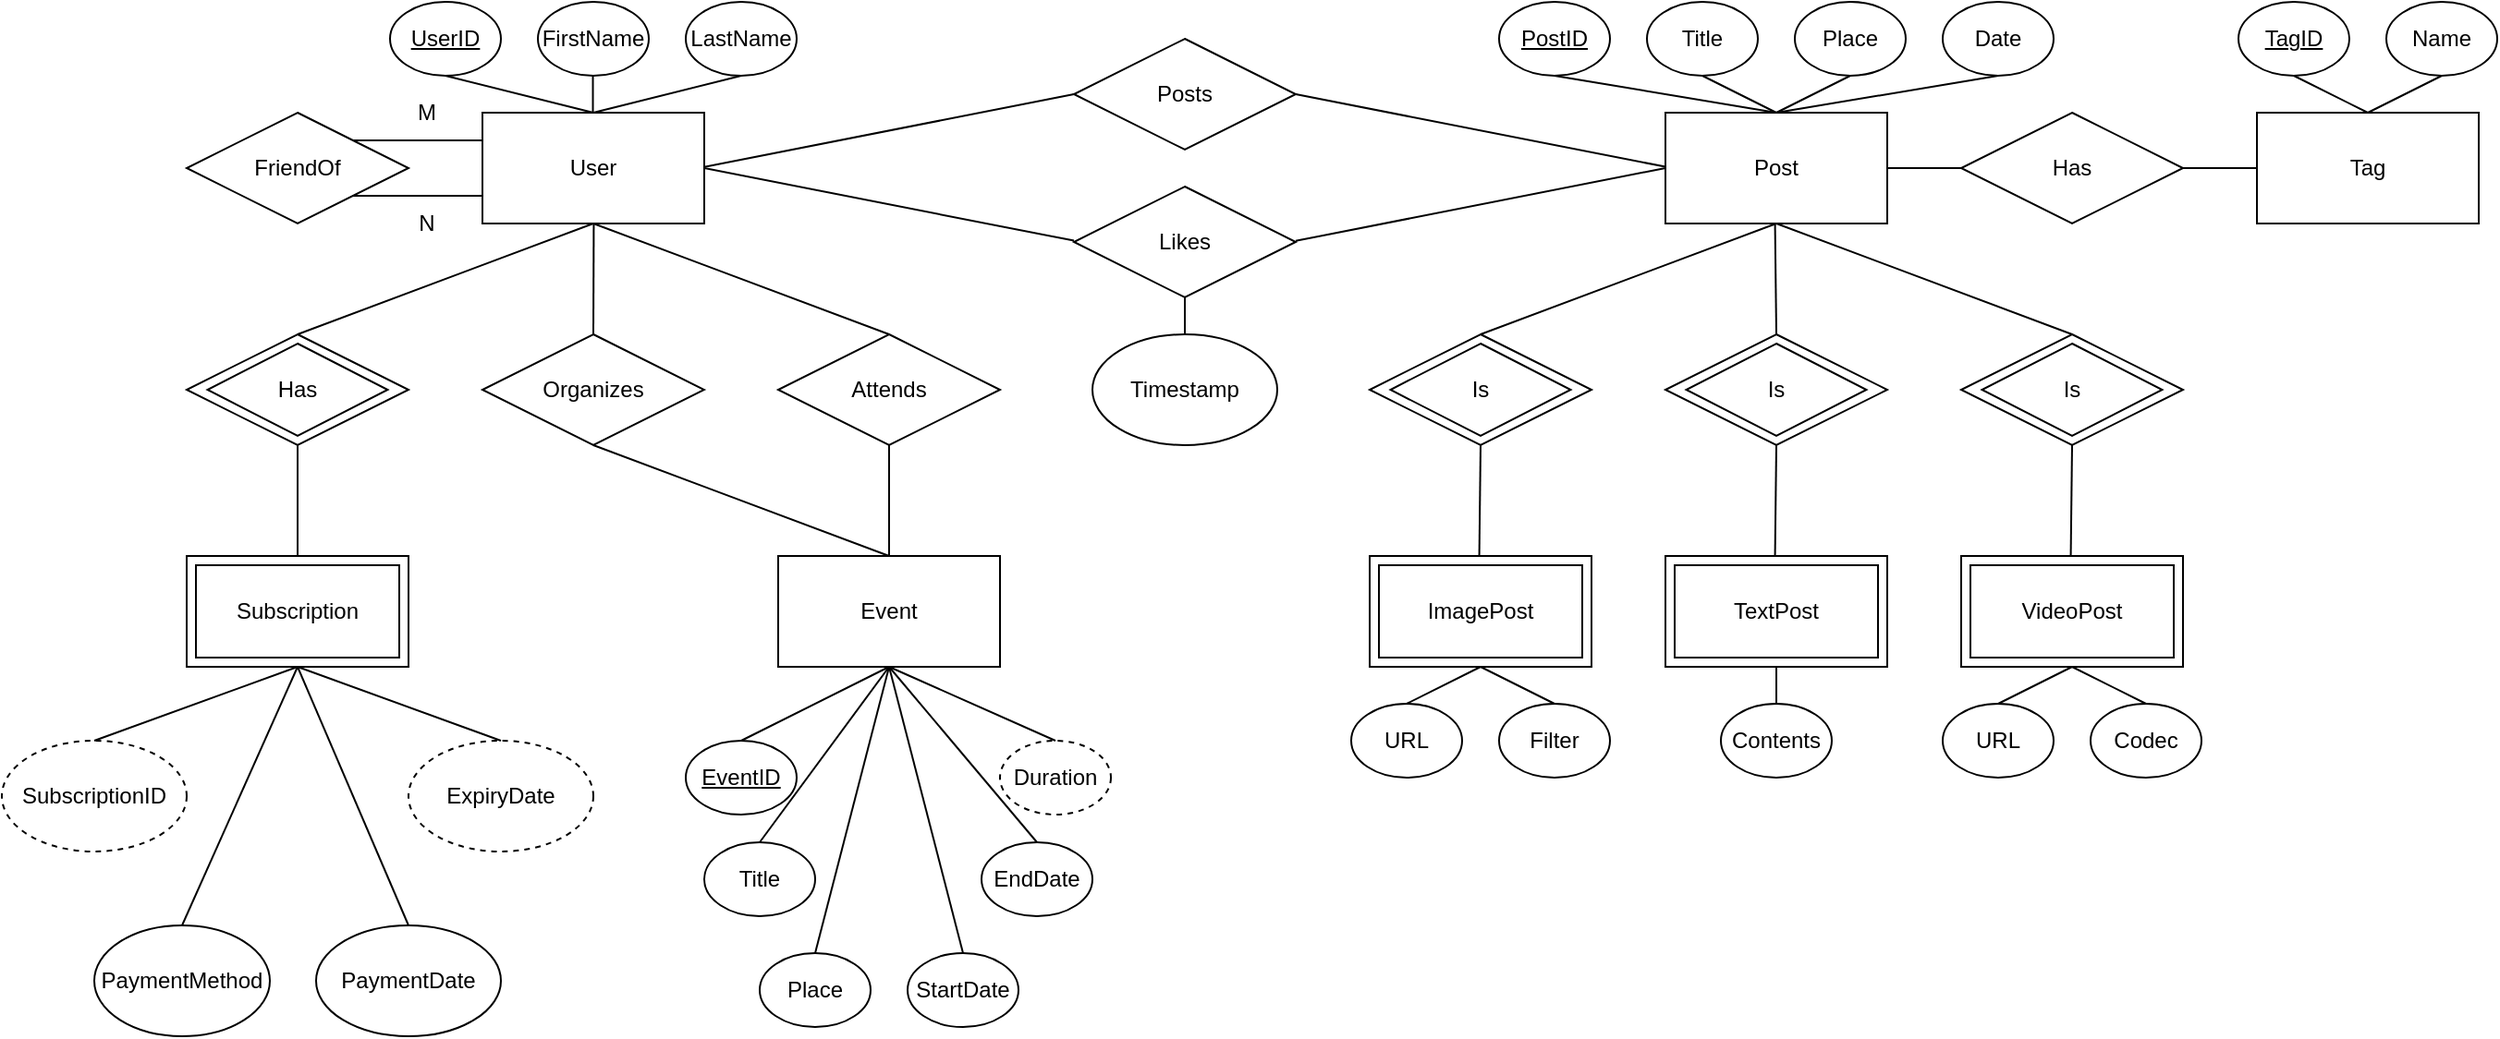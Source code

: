 <mxfile version="24.8.4">
  <diagram name="Page-1" id="uwgnwOzMXsqjj8kN0vaO">
    <mxGraphModel dx="1678" dy="454" grid="1" gridSize="10" guides="1" tooltips="1" connect="1" arrows="1" fold="1" page="1" pageScale="1" pageWidth="850" pageHeight="1100" math="0" shadow="0">
      <root>
        <mxCell id="0" />
        <mxCell id="1" parent="0" />
        <mxCell id="H0Nf2VBTTqdk4RKNYhD4-148" value="" style="rounded=0;whiteSpace=wrap;html=1;" parent="1" vertex="1">
          <mxGeometry x="-480" y="500" width="120" height="60" as="geometry" />
        </mxCell>
        <mxCell id="H0Nf2VBTTqdk4RKNYhD4-166" value="" style="rounded=0;whiteSpace=wrap;html=1;" parent="1" vertex="1">
          <mxGeometry x="480" y="500" width="120" height="60" as="geometry" />
        </mxCell>
        <mxCell id="H0Nf2VBTTqdk4RKNYhD4-7" value="" style="rounded=0;whiteSpace=wrap;html=1;" parent="1" vertex="1">
          <mxGeometry x="320" y="500" width="120" height="60" as="geometry" />
        </mxCell>
        <mxCell id="H0Nf2VBTTqdk4RKNYhD4-6" value="" style="rounded=0;whiteSpace=wrap;html=1;" parent="1" vertex="1">
          <mxGeometry x="160" y="500" width="120" height="60" as="geometry" />
        </mxCell>
        <mxCell id="H0Nf2VBTTqdk4RKNYhD4-1" value="" style="rounded=0;whiteSpace=wrap;html=1;" parent="1" vertex="1">
          <mxGeometry x="320" y="260" width="120" height="60" as="geometry" />
        </mxCell>
        <mxCell id="H0Nf2VBTTqdk4RKNYhD4-2" value="&lt;div&gt;Post&lt;/div&gt;" style="text;html=1;align=center;verticalAlign=middle;whiteSpace=wrap;rounded=0;" parent="1" vertex="1">
          <mxGeometry x="350" y="275" width="60" height="30" as="geometry" />
        </mxCell>
        <mxCell id="H0Nf2VBTTqdk4RKNYhD4-18" value="" style="ellipse;whiteSpace=wrap;html=1;rounded=0;" parent="1" vertex="1">
          <mxGeometry x="-370" y="200" width="60" height="40" as="geometry" />
        </mxCell>
        <mxCell id="H0Nf2VBTTqdk4RKNYhD4-19" value="" style="ellipse;whiteSpace=wrap;html=1;rounded=0;" parent="1" vertex="1">
          <mxGeometry x="470" y="200" width="60" height="40" as="geometry" />
        </mxCell>
        <mxCell id="H0Nf2VBTTqdk4RKNYhD4-20" value="" style="ellipse;whiteSpace=wrap;html=1;rounded=0;" parent="1" vertex="1">
          <mxGeometry x="230" y="200" width="60" height="40" as="geometry" />
        </mxCell>
        <mxCell id="H0Nf2VBTTqdk4RKNYhD4-21" value="" style="ellipse;whiteSpace=wrap;html=1;rounded=0;" parent="1" vertex="1">
          <mxGeometry x="390" y="200" width="60" height="40" as="geometry" />
        </mxCell>
        <mxCell id="H0Nf2VBTTqdk4RKNYhD4-22" value="" style="ellipse;whiteSpace=wrap;html=1;rounded=0;" parent="1" vertex="1">
          <mxGeometry x="310" y="200" width="60" height="40" as="geometry" />
        </mxCell>
        <mxCell id="H0Nf2VBTTqdk4RKNYhD4-24" value="&lt;div&gt;PostID&lt;/div&gt;" style="text;html=1;align=center;verticalAlign=middle;whiteSpace=wrap;rounded=0;strokeColor=none;fontStyle=4" parent="1" vertex="1">
          <mxGeometry x="230" y="205" width="60" height="30" as="geometry" />
        </mxCell>
        <mxCell id="H0Nf2VBTTqdk4RKNYhD4-25" value="UserID" style="text;html=1;align=center;verticalAlign=middle;whiteSpace=wrap;rounded=0;fontStyle=4" parent="1" vertex="1">
          <mxGeometry x="-370" y="205" width="60" height="30" as="geometry" />
        </mxCell>
        <mxCell id="H0Nf2VBTTqdk4RKNYhD4-26" value="Date" style="text;html=1;align=center;verticalAlign=middle;whiteSpace=wrap;rounded=0;" parent="1" vertex="1">
          <mxGeometry x="470" y="205" width="60" height="30" as="geometry" />
        </mxCell>
        <mxCell id="H0Nf2VBTTqdk4RKNYhD4-27" value="Title" style="text;html=1;align=center;verticalAlign=middle;whiteSpace=wrap;rounded=0;" parent="1" vertex="1">
          <mxGeometry x="310" y="205" width="60" height="30" as="geometry" />
        </mxCell>
        <mxCell id="H0Nf2VBTTqdk4RKNYhD4-28" value="Place" style="text;html=1;align=center;verticalAlign=middle;whiteSpace=wrap;rounded=0;" parent="1" vertex="1">
          <mxGeometry x="390" y="205" width="60" height="30" as="geometry" />
        </mxCell>
        <mxCell id="H0Nf2VBTTqdk4RKNYhD4-29" value="Duration" style="ellipse;whiteSpace=wrap;html=1;dashed=1;rounded=0;" parent="1" vertex="1">
          <mxGeometry x="-40" y="600" width="60" height="40" as="geometry" />
        </mxCell>
        <mxCell id="H0Nf2VBTTqdk4RKNYhD4-36" value="" style="rounded=0;whiteSpace=wrap;html=1;" parent="1" vertex="1">
          <mxGeometry x="640" y="260" width="120" height="60" as="geometry" />
        </mxCell>
        <mxCell id="H0Nf2VBTTqdk4RKNYhD4-37" value="Tag" style="text;html=1;align=center;verticalAlign=middle;whiteSpace=wrap;rounded=0;" parent="1" vertex="1">
          <mxGeometry x="670" y="275" width="60" height="30" as="geometry" />
        </mxCell>
        <mxCell id="H0Nf2VBTTqdk4RKNYhD4-40" value="" style="endArrow=none;html=1;rounded=0;entryX=0.5;entryY=1;entryDx=0;entryDy=0;exitX=0.5;exitY=0;exitDx=0;exitDy=0;" parent="1" source="nxssHxZagcmKNdGixCW7-12" target="H0Nf2VBTTqdk4RKNYhD4-1" edge="1">
          <mxGeometry width="50" height="50" relative="1" as="geometry">
            <mxPoint x="220" y="380" as="sourcePoint" />
            <mxPoint x="270" y="330" as="targetPoint" />
          </mxGeometry>
        </mxCell>
        <mxCell id="H0Nf2VBTTqdk4RKNYhD4-41" value="" style="endArrow=none;html=1;rounded=0;exitX=0.5;exitY=0;exitDx=0;exitDy=0;" parent="1" source="nxssHxZagcmKNdGixCW7-14" edge="1">
          <mxGeometry width="50" height="50" relative="1" as="geometry">
            <mxPoint x="380" y="380" as="sourcePoint" />
            <mxPoint x="379.29" y="320" as="targetPoint" />
          </mxGeometry>
        </mxCell>
        <mxCell id="H0Nf2VBTTqdk4RKNYhD4-42" value="" style="endArrow=none;html=1;rounded=0;exitX=0.5;exitY=0;exitDx=0;exitDy=0;" parent="1" source="nxssHxZagcmKNdGixCW7-16" edge="1">
          <mxGeometry width="50" height="50" relative="1" as="geometry">
            <mxPoint x="540" y="380" as="sourcePoint" />
            <mxPoint x="380" y="320" as="targetPoint" />
          </mxGeometry>
        </mxCell>
        <mxCell id="H0Nf2VBTTqdk4RKNYhD4-43" value="" style="endArrow=none;html=1;rounded=0;entryX=0.5;entryY=1;entryDx=0;entryDy=0;" parent="1" target="nxssHxZagcmKNdGixCW7-14" edge="1">
          <mxGeometry width="50" height="50" relative="1" as="geometry">
            <mxPoint x="379.29" y="500" as="sourcePoint" />
            <mxPoint x="380" y="440" as="targetPoint" />
          </mxGeometry>
        </mxCell>
        <mxCell id="H0Nf2VBTTqdk4RKNYhD4-46" value="" style="endArrow=none;html=1;rounded=0;entryX=0.5;entryY=1;entryDx=0;entryDy=0;" parent="1" target="nxssHxZagcmKNdGixCW7-16" edge="1">
          <mxGeometry width="50" height="50" relative="1" as="geometry">
            <mxPoint x="539.29" y="500" as="sourcePoint" />
            <mxPoint x="540" y="440" as="targetPoint" />
          </mxGeometry>
        </mxCell>
        <mxCell id="H0Nf2VBTTqdk4RKNYhD4-47" value="" style="endArrow=none;html=1;rounded=0;entryX=0.5;entryY=1;entryDx=0;entryDy=0;" parent="1" target="nxssHxZagcmKNdGixCW7-12" edge="1">
          <mxGeometry width="50" height="50" relative="1" as="geometry">
            <mxPoint x="219.29" y="500" as="sourcePoint" />
            <mxPoint x="220" y="440" as="targetPoint" />
          </mxGeometry>
        </mxCell>
        <mxCell id="H0Nf2VBTTqdk4RKNYhD4-49" value="" style="endArrow=none;html=1;rounded=0;entryX=0.5;entryY=0;entryDx=0;entryDy=0;exitX=0.5;exitY=1;exitDx=0;exitDy=0;" parent="1" source="H0Nf2VBTTqdk4RKNYhD4-20" target="H0Nf2VBTTqdk4RKNYhD4-1" edge="1">
          <mxGeometry width="50" height="50" relative="1" as="geometry">
            <mxPoint x="450" y="300" as="sourcePoint" />
            <mxPoint x="500" y="250" as="targetPoint" />
          </mxGeometry>
        </mxCell>
        <mxCell id="H0Nf2VBTTqdk4RKNYhD4-50" value="" style="endArrow=none;html=1;rounded=0;entryX=0.5;entryY=1;entryDx=0;entryDy=0;exitX=0.5;exitY=1;exitDx=0;exitDy=0;" parent="1" target="H0Nf2VBTTqdk4RKNYhD4-19" edge="1">
          <mxGeometry width="50" height="50" relative="1" as="geometry">
            <mxPoint x="380" y="260" as="sourcePoint" />
            <mxPoint x="500" y="280" as="targetPoint" />
          </mxGeometry>
        </mxCell>
        <mxCell id="H0Nf2VBTTqdk4RKNYhD4-51" value="" style="endArrow=none;html=1;rounded=0;exitX=0.5;exitY=1;exitDx=0;exitDy=0;" parent="1" source="H0Nf2VBTTqdk4RKNYhD4-22" edge="1">
          <mxGeometry width="50" height="50" relative="1" as="geometry">
            <mxPoint x="280" y="260" as="sourcePoint" />
            <mxPoint x="380" y="260" as="targetPoint" />
          </mxGeometry>
        </mxCell>
        <mxCell id="H0Nf2VBTTqdk4RKNYhD4-52" value="" style="endArrow=none;html=1;rounded=0;exitX=0.5;exitY=1;exitDx=0;exitDy=0;entryX=0.5;entryY=1;entryDx=0;entryDy=0;" parent="1" target="H0Nf2VBTTqdk4RKNYhD4-21" edge="1">
          <mxGeometry width="50" height="50" relative="1" as="geometry">
            <mxPoint x="380" y="260" as="sourcePoint" />
            <mxPoint x="420" y="280" as="targetPoint" />
          </mxGeometry>
        </mxCell>
        <mxCell id="H0Nf2VBTTqdk4RKNYhD4-53" value="URL" style="ellipse;whiteSpace=wrap;html=1;rounded=0;" parent="1" vertex="1">
          <mxGeometry x="150" y="580" width="60" height="40" as="geometry" />
        </mxCell>
        <mxCell id="H0Nf2VBTTqdk4RKNYhD4-55" value="Filter" style="ellipse;whiteSpace=wrap;html=1;rounded=0;" parent="1" vertex="1">
          <mxGeometry x="230" y="580" width="60" height="40" as="geometry" />
        </mxCell>
        <mxCell id="H0Nf2VBTTqdk4RKNYhD4-59" value="Contents" style="ellipse;whiteSpace=wrap;html=1;rounded=0;" parent="1" vertex="1">
          <mxGeometry x="350" y="580" width="60" height="40" as="geometry" />
        </mxCell>
        <mxCell id="H0Nf2VBTTqdk4RKNYhD4-61" value="URL" style="ellipse;whiteSpace=wrap;html=1;rounded=0;" parent="1" vertex="1">
          <mxGeometry x="470" y="580" width="60" height="40" as="geometry" />
        </mxCell>
        <mxCell id="H0Nf2VBTTqdk4RKNYhD4-63" value="Codec" style="ellipse;whiteSpace=wrap;html=1;rounded=0;" parent="1" vertex="1">
          <mxGeometry x="550" y="580" width="60" height="40" as="geometry" />
        </mxCell>
        <mxCell id="H0Nf2VBTTqdk4RKNYhD4-65" value="" style="endArrow=none;html=1;rounded=0;exitX=0.5;exitY=1;exitDx=0;exitDy=0;" parent="1" edge="1">
          <mxGeometry width="50" height="50" relative="1" as="geometry">
            <mxPoint x="220" y="560" as="sourcePoint" />
            <mxPoint x="260" y="580" as="targetPoint" />
          </mxGeometry>
        </mxCell>
        <mxCell id="H0Nf2VBTTqdk4RKNYhD4-66" value="" style="endArrow=none;html=1;rounded=0;exitX=0.5;exitY=1;exitDx=0;exitDy=0;" parent="1" edge="1">
          <mxGeometry width="50" height="50" relative="1" as="geometry">
            <mxPoint x="540" y="560" as="sourcePoint" />
            <mxPoint x="580" y="580" as="targetPoint" />
          </mxGeometry>
        </mxCell>
        <mxCell id="H0Nf2VBTTqdk4RKNYhD4-67" value="" style="endArrow=none;html=1;rounded=0;exitX=0.5;exitY=1;exitDx=0;exitDy=0;entryX=0.5;entryY=1;entryDx=0;entryDy=0;" parent="1" edge="1">
          <mxGeometry width="50" height="50" relative="1" as="geometry">
            <mxPoint x="180" y="580" as="sourcePoint" />
            <mxPoint x="220" y="560" as="targetPoint" />
          </mxGeometry>
        </mxCell>
        <mxCell id="H0Nf2VBTTqdk4RKNYhD4-68" value="" style="endArrow=none;html=1;rounded=0;exitX=0.5;exitY=1;exitDx=0;exitDy=0;entryX=0.5;entryY=1;entryDx=0;entryDy=0;" parent="1" edge="1">
          <mxGeometry width="50" height="50" relative="1" as="geometry">
            <mxPoint x="500" y="580" as="sourcePoint" />
            <mxPoint x="540" y="560" as="targetPoint" />
          </mxGeometry>
        </mxCell>
        <mxCell id="H0Nf2VBTTqdk4RKNYhD4-69" value="" style="endArrow=none;html=1;rounded=0;entryX=0.5;entryY=1;entryDx=0;entryDy=0;" parent="1" target="H0Nf2VBTTqdk4RKNYhD4-7" edge="1">
          <mxGeometry width="50" height="50" relative="1" as="geometry">
            <mxPoint x="380" y="580" as="sourcePoint" />
            <mxPoint x="389.29" y="330" as="targetPoint" />
          </mxGeometry>
        </mxCell>
        <mxCell id="H0Nf2VBTTqdk4RKNYhD4-70" value="Timestamp" style="ellipse;whiteSpace=wrap;html=1;rounded=0;" parent="1" vertex="1">
          <mxGeometry x="10" y="380" width="100" height="60" as="geometry" />
        </mxCell>
        <mxCell id="H0Nf2VBTTqdk4RKNYhD4-72" value="" style="endArrow=none;html=1;rounded=0;entryX=0.5;entryY=1;entryDx=0;entryDy=0;" parent="1" edge="1">
          <mxGeometry width="50" height="50" relative="1" as="geometry">
            <mxPoint x="60" y="380" as="sourcePoint" />
            <mxPoint x="60" y="360" as="targetPoint" />
          </mxGeometry>
        </mxCell>
        <mxCell id="H0Nf2VBTTqdk4RKNYhD4-73" value="" style="ellipse;whiteSpace=wrap;html=1;rounded=0;" parent="1" vertex="1">
          <mxGeometry x="710" y="200" width="60" height="40" as="geometry" />
        </mxCell>
        <mxCell id="H0Nf2VBTTqdk4RKNYhD4-74" value="Name" style="text;html=1;align=center;verticalAlign=middle;whiteSpace=wrap;rounded=0;strokeColor=none;fontStyle=0" parent="1" vertex="1">
          <mxGeometry x="710" y="205" width="60" height="30" as="geometry" />
        </mxCell>
        <mxCell id="H0Nf2VBTTqdk4RKNYhD4-75" value="" style="endArrow=none;html=1;rounded=0;entryX=0.5;entryY=0;entryDx=0;entryDy=0;exitX=0.5;exitY=1;exitDx=0;exitDy=0;" parent="1" source="H0Nf2VBTTqdk4RKNYhD4-73" target="H0Nf2VBTTqdk4RKNYhD4-36" edge="1">
          <mxGeometry width="50" height="50" relative="1" as="geometry">
            <mxPoint x="740" y="240" as="sourcePoint" />
            <mxPoint x="710" y="250" as="targetPoint" />
          </mxGeometry>
        </mxCell>
        <mxCell id="H0Nf2VBTTqdk4RKNYhD4-77" value="" style="rhombus;whiteSpace=wrap;html=1;rounded=0;" parent="1" vertex="1">
          <mxGeometry x="480" y="260" width="120" height="60" as="geometry" />
        </mxCell>
        <mxCell id="H0Nf2VBTTqdk4RKNYhD4-78" value="Has" style="text;html=1;align=center;verticalAlign=middle;whiteSpace=wrap;rounded=0;" parent="1" vertex="1">
          <mxGeometry x="510" y="275" width="60" height="30" as="geometry" />
        </mxCell>
        <mxCell id="H0Nf2VBTTqdk4RKNYhD4-85" value="" style="endArrow=none;html=1;rounded=0;exitX=0;exitY=0.5;exitDx=0;exitDy=0;entryX=1;entryY=0.5;entryDx=0;entryDy=0;" parent="1" source="H0Nf2VBTTqdk4RKNYhD4-36" target="H0Nf2VBTTqdk4RKNYhD4-77" edge="1">
          <mxGeometry width="50" height="50" relative="1" as="geometry">
            <mxPoint x="550" y="340" as="sourcePoint" />
            <mxPoint x="610" y="300" as="targetPoint" />
          </mxGeometry>
        </mxCell>
        <mxCell id="H0Nf2VBTTqdk4RKNYhD4-89" value="" style="endArrow=none;html=1;rounded=0;exitX=1;exitY=0.5;exitDx=0;exitDy=0;entryX=0;entryY=0.5;entryDx=0;entryDy=0;" parent="1" source="H0Nf2VBTTqdk4RKNYhD4-1" target="H0Nf2VBTTqdk4RKNYhD4-77" edge="1">
          <mxGeometry width="50" height="50" relative="1" as="geometry">
            <mxPoint x="740" y="570" as="sourcePoint" />
            <mxPoint x="600" y="290" as="targetPoint" />
          </mxGeometry>
        </mxCell>
        <mxCell id="H0Nf2VBTTqdk4RKNYhD4-91" value="" style="rounded=0;whiteSpace=wrap;html=1;" parent="1" vertex="1">
          <mxGeometry x="-320" y="260" width="120" height="60" as="geometry" />
        </mxCell>
        <mxCell id="H0Nf2VBTTqdk4RKNYhD4-92" value="&lt;div&gt;User&lt;/div&gt;" style="text;html=1;align=center;verticalAlign=middle;whiteSpace=wrap;rounded=0;" parent="1" vertex="1">
          <mxGeometry x="-290" y="275" width="60" height="30" as="geometry" />
        </mxCell>
        <mxCell id="H0Nf2VBTTqdk4RKNYhD4-93" value="Posts" style="rhombus;whiteSpace=wrap;html=1;rounded=0;" parent="1" vertex="1">
          <mxGeometry y="220" width="120" height="60" as="geometry" />
        </mxCell>
        <mxCell id="H0Nf2VBTTqdk4RKNYhD4-94" value="" style="ellipse;whiteSpace=wrap;html=1;rounded=0;" parent="1" vertex="1">
          <mxGeometry x="-290" y="200" width="60" height="40" as="geometry" />
        </mxCell>
        <mxCell id="H0Nf2VBTTqdk4RKNYhD4-95" value="FirstName" style="text;html=1;align=center;verticalAlign=middle;whiteSpace=wrap;rounded=0;" parent="1" vertex="1">
          <mxGeometry x="-290" y="205" width="60" height="30" as="geometry" />
        </mxCell>
        <mxCell id="H0Nf2VBTTqdk4RKNYhD4-96" value="" style="ellipse;whiteSpace=wrap;html=1;rounded=0;" parent="1" vertex="1">
          <mxGeometry x="-210" y="200" width="60" height="40" as="geometry" />
        </mxCell>
        <mxCell id="H0Nf2VBTTqdk4RKNYhD4-97" value="LastName" style="text;html=1;align=center;verticalAlign=middle;whiteSpace=wrap;rounded=0;" parent="1" vertex="1">
          <mxGeometry x="-210" y="205" width="60" height="30" as="geometry" />
        </mxCell>
        <mxCell id="H0Nf2VBTTqdk4RKNYhD4-98" value="" style="endArrow=none;html=1;rounded=0;entryX=0.5;entryY=1;entryDx=0;entryDy=0;" parent="1" edge="1">
          <mxGeometry width="50" height="50" relative="1" as="geometry">
            <mxPoint x="-260.24" y="260" as="sourcePoint" />
            <mxPoint x="-260.24" y="240" as="targetPoint" />
          </mxGeometry>
        </mxCell>
        <mxCell id="H0Nf2VBTTqdk4RKNYhD4-99" value="" style="endArrow=none;html=1;rounded=0;entryX=0.5;entryY=1;entryDx=0;entryDy=0;" parent="1" target="H0Nf2VBTTqdk4RKNYhD4-96" edge="1">
          <mxGeometry width="50" height="50" relative="1" as="geometry">
            <mxPoint x="-260" y="260" as="sourcePoint" />
            <mxPoint x="-250.24" y="250" as="targetPoint" />
          </mxGeometry>
        </mxCell>
        <mxCell id="H0Nf2VBTTqdk4RKNYhD4-100" value="" style="endArrow=none;html=1;rounded=0;entryX=0.5;entryY=0;entryDx=0;entryDy=0;" parent="1" target="H0Nf2VBTTqdk4RKNYhD4-91" edge="1">
          <mxGeometry width="50" height="50" relative="1" as="geometry">
            <mxPoint x="-340" y="240" as="sourcePoint" />
            <mxPoint x="-260" y="220" as="targetPoint" />
          </mxGeometry>
        </mxCell>
        <mxCell id="H0Nf2VBTTqdk4RKNYhD4-101" value="" style="rhombus;whiteSpace=wrap;html=1;rounded=0;" parent="1" vertex="1">
          <mxGeometry x="-480" y="260" width="120" height="60" as="geometry" />
        </mxCell>
        <mxCell id="H0Nf2VBTTqdk4RKNYhD4-104" value="FriendOf" style="text;html=1;align=center;verticalAlign=middle;whiteSpace=wrap;rounded=0;" parent="1" vertex="1">
          <mxGeometry x="-450" y="275" width="60" height="30" as="geometry" />
        </mxCell>
        <mxCell id="H0Nf2VBTTqdk4RKNYhD4-105" value="N" style="text;html=1;align=center;verticalAlign=middle;whiteSpace=wrap;rounded=0;" parent="1" vertex="1">
          <mxGeometry x="-380" y="305" width="60" height="30" as="geometry" />
        </mxCell>
        <mxCell id="H0Nf2VBTTqdk4RKNYhD4-106" value="&lt;div&gt;M&lt;/div&gt;" style="text;html=1;align=center;verticalAlign=middle;whiteSpace=wrap;rounded=0;" parent="1" vertex="1">
          <mxGeometry x="-380" y="245" width="60" height="30" as="geometry" />
        </mxCell>
        <mxCell id="H0Nf2VBTTqdk4RKNYhD4-108" value="" style="rounded=0;whiteSpace=wrap;html=1;" parent="1" vertex="1">
          <mxGeometry x="-160" y="500" width="120" height="60" as="geometry" />
        </mxCell>
        <mxCell id="H0Nf2VBTTqdk4RKNYhD4-109" value="Event" style="text;html=1;align=center;verticalAlign=middle;whiteSpace=wrap;rounded=0;" parent="1" vertex="1">
          <mxGeometry x="-130" y="515" width="60" height="30" as="geometry" />
        </mxCell>
        <mxCell id="H0Nf2VBTTqdk4RKNYhD4-110" value="StartDate" style="ellipse;whiteSpace=wrap;html=1;rounded=0;" parent="1" vertex="1">
          <mxGeometry x="-90" y="715" width="60" height="40" as="geometry" />
        </mxCell>
        <mxCell id="H0Nf2VBTTqdk4RKNYhD4-111" value="EventID" style="ellipse;whiteSpace=wrap;html=1;rounded=0;fontStyle=4" parent="1" vertex="1">
          <mxGeometry x="-210" y="600" width="60" height="40" as="geometry" />
        </mxCell>
        <mxCell id="H0Nf2VBTTqdk4RKNYhD4-112" value="Place" style="ellipse;whiteSpace=wrap;html=1;rounded=0;" parent="1" vertex="1">
          <mxGeometry x="-170" y="715" width="60" height="40" as="geometry" />
        </mxCell>
        <mxCell id="H0Nf2VBTTqdk4RKNYhD4-113" value="Title" style="ellipse;whiteSpace=wrap;html=1;rounded=0;" parent="1" vertex="1">
          <mxGeometry x="-200" y="655" width="60" height="40" as="geometry" />
        </mxCell>
        <mxCell id="H0Nf2VBTTqdk4RKNYhD4-118" value="EndDate" style="ellipse;whiteSpace=wrap;html=1;rounded=0;" parent="1" vertex="1">
          <mxGeometry x="-50" y="655" width="60" height="40" as="geometry" />
        </mxCell>
        <mxCell id="H0Nf2VBTTqdk4RKNYhD4-120" value="" style="endArrow=none;html=1;rounded=0;entryX=0.5;entryY=0;entryDx=0;entryDy=0;exitX=0.5;exitY=1;exitDx=0;exitDy=0;" parent="1" source="H0Nf2VBTTqdk4RKNYhD4-108" target="H0Nf2VBTTqdk4RKNYhD4-118" edge="1">
          <mxGeometry width="50" height="50" relative="1" as="geometry">
            <mxPoint x="-100" y="560" as="sourcePoint" />
            <mxPoint x="20" y="580" as="targetPoint" />
          </mxGeometry>
        </mxCell>
        <mxCell id="H0Nf2VBTTqdk4RKNYhD4-121" value="" style="endArrow=none;html=1;rounded=0;exitX=0.5;exitY=0;exitDx=0;exitDy=0;entryX=0.5;entryY=1;entryDx=0;entryDy=0;" parent="1" source="H0Nf2VBTTqdk4RKNYhD4-113" target="H0Nf2VBTTqdk4RKNYhD4-108" edge="1">
          <mxGeometry width="50" height="50" relative="1" as="geometry">
            <mxPoint x="-190" y="580" as="sourcePoint" />
            <mxPoint x="-100" y="560" as="targetPoint" />
          </mxGeometry>
        </mxCell>
        <mxCell id="H0Nf2VBTTqdk4RKNYhD4-122" value="" style="endArrow=none;html=1;rounded=0;exitX=0.5;exitY=1;exitDx=0;exitDy=0;entryX=0.5;entryY=0;entryDx=0;entryDy=0;" parent="1" source="H0Nf2VBTTqdk4RKNYhD4-108" target="H0Nf2VBTTqdk4RKNYhD4-110" edge="1">
          <mxGeometry width="50" height="50" relative="1" as="geometry">
            <mxPoint x="-100" y="560" as="sourcePoint" />
            <mxPoint x="-100" y="580" as="targetPoint" />
          </mxGeometry>
        </mxCell>
        <mxCell id="H0Nf2VBTTqdk4RKNYhD4-123" value="" style="endArrow=none;html=1;rounded=0;exitX=0.5;exitY=0;exitDx=0;exitDy=0;entryX=0.5;entryY=1;entryDx=0;entryDy=0;" parent="1" source="H0Nf2VBTTqdk4RKNYhD4-112" target="H0Nf2VBTTqdk4RKNYhD4-108" edge="1">
          <mxGeometry width="50" height="50" relative="1" as="geometry">
            <mxPoint x="-100" y="580" as="sourcePoint" />
            <mxPoint x="-100" y="560" as="targetPoint" />
          </mxGeometry>
        </mxCell>
        <mxCell id="H0Nf2VBTTqdk4RKNYhD4-124" value="" style="endArrow=none;html=1;rounded=0;entryX=0.5;entryY=1;entryDx=0;entryDy=0;exitX=0.5;exitY=0;exitDx=0;exitDy=0;" parent="1" source="H0Nf2VBTTqdk4RKNYhD4-111" target="H0Nf2VBTTqdk4RKNYhD4-108" edge="1">
          <mxGeometry width="50" height="50" relative="1" as="geometry">
            <mxPoint x="-260" y="590" as="sourcePoint" />
            <mxPoint x="-250" y="530" as="targetPoint" />
          </mxGeometry>
        </mxCell>
        <mxCell id="H0Nf2VBTTqdk4RKNYhD4-125" value="" style="endArrow=none;html=1;rounded=0;entryX=0.5;entryY=1;entryDx=0;entryDy=0;exitX=0.5;exitY=0;exitDx=0;exitDy=0;" parent="1" source="H0Nf2VBTTqdk4RKNYhD4-29" target="H0Nf2VBTTqdk4RKNYhD4-108" edge="1">
          <mxGeometry width="50" height="50" relative="1" as="geometry">
            <mxPoint x="100" y="580" as="sourcePoint" />
            <mxPoint x="150" y="530" as="targetPoint" />
          </mxGeometry>
        </mxCell>
        <mxCell id="H0Nf2VBTTqdk4RKNYhD4-144" value="Likes" style="rhombus;whiteSpace=wrap;html=1;rounded=0;" parent="1" vertex="1">
          <mxGeometry y="300" width="120" height="60" as="geometry" />
        </mxCell>
        <mxCell id="H0Nf2VBTTqdk4RKNYhD4-128" value="&lt;div&gt;Attends&lt;/div&gt;" style="rhombus;whiteSpace=wrap;html=1;rounded=0;" parent="1" vertex="1">
          <mxGeometry x="-160" y="380" width="120" height="60" as="geometry" />
        </mxCell>
        <mxCell id="H0Nf2VBTTqdk4RKNYhD4-129" value="" style="endArrow=none;html=1;rounded=0;entryX=0.5;entryY=1;entryDx=0;entryDy=0;exitX=0.5;exitY=0;exitDx=0;exitDy=0;" parent="1" source="H0Nf2VBTTqdk4RKNYhD4-128" target="H0Nf2VBTTqdk4RKNYhD4-91" edge="1">
          <mxGeometry width="50" height="50" relative="1" as="geometry">
            <mxPoint x="-140" y="530" as="sourcePoint" />
            <mxPoint x="-90" y="480" as="targetPoint" />
          </mxGeometry>
        </mxCell>
        <mxCell id="H0Nf2VBTTqdk4RKNYhD4-130" value="" style="endArrow=none;html=1;rounded=0;exitX=0.5;exitY=0;exitDx=0;exitDy=0;entryX=0.5;entryY=1;entryDx=0;entryDy=0;" parent="1" source="H0Nf2VBTTqdk4RKNYhD4-108" target="H0Nf2VBTTqdk4RKNYhD4-128" edge="1">
          <mxGeometry width="50" height="50" relative="1" as="geometry">
            <mxPoint x="-260.43" y="500" as="sourcePoint" />
            <mxPoint x="-200" y="460" as="targetPoint" />
          </mxGeometry>
        </mxCell>
        <mxCell id="H0Nf2VBTTqdk4RKNYhD4-131" value="Organizes" style="rhombus;whiteSpace=wrap;html=1;rounded=0;" parent="1" vertex="1">
          <mxGeometry x="-320" y="380" width="120" height="60" as="geometry" />
        </mxCell>
        <mxCell id="H0Nf2VBTTqdk4RKNYhD4-132" value="" style="endArrow=none;html=1;rounded=0;exitX=0.5;exitY=0;exitDx=0;exitDy=0;entryX=0.5;entryY=1;entryDx=0;entryDy=0;" parent="1" source="H0Nf2VBTTqdk4RKNYhD4-108" target="H0Nf2VBTTqdk4RKNYhD4-131" edge="1">
          <mxGeometry width="50" height="50" relative="1" as="geometry">
            <mxPoint x="-250.43" y="510" as="sourcePoint" />
            <mxPoint x="-170" y="450" as="targetPoint" />
          </mxGeometry>
        </mxCell>
        <mxCell id="H0Nf2VBTTqdk4RKNYhD4-133" value="" style="endArrow=none;html=1;rounded=0;exitX=0.5;exitY=0;exitDx=0;exitDy=0;entryX=0.5;entryY=1;entryDx=0;entryDy=0;" parent="1" source="H0Nf2VBTTqdk4RKNYhD4-131" edge="1">
          <mxGeometry width="50" height="50" relative="1" as="geometry">
            <mxPoint x="-340.21" y="380" as="sourcePoint" />
            <mxPoint x="-259.78" y="320" as="targetPoint" />
          </mxGeometry>
        </mxCell>
        <mxCell id="H0Nf2VBTTqdk4RKNYhD4-137" value="" style="endArrow=none;html=1;rounded=0;exitX=1;exitY=0.5;exitDx=0;exitDy=0;entryX=0;entryY=0.5;entryDx=0;entryDy=0;" parent="1" source="H0Nf2VBTTqdk4RKNYhD4-93" edge="1">
          <mxGeometry width="50" height="50" relative="1" as="geometry">
            <mxPoint x="120" y="289.29" as="sourcePoint" />
            <mxPoint x="320" y="289.29" as="targetPoint" />
          </mxGeometry>
        </mxCell>
        <mxCell id="H0Nf2VBTTqdk4RKNYhD4-139" value="" style="endArrow=none;html=1;rounded=0;entryX=0;entryY=0.75;entryDx=0;entryDy=0;exitX=1;exitY=1;exitDx=0;exitDy=0;" parent="1" source="H0Nf2VBTTqdk4RKNYhD4-101" target="H0Nf2VBTTqdk4RKNYhD4-91" edge="1">
          <mxGeometry width="50" height="50" relative="1" as="geometry">
            <mxPoint x="-360" y="305" as="sourcePoint" />
            <mxPoint x="-310" y="255" as="targetPoint" />
          </mxGeometry>
        </mxCell>
        <mxCell id="H0Nf2VBTTqdk4RKNYhD4-142" value="" style="endArrow=none;html=1;rounded=0;entryX=0;entryY=0.25;entryDx=0;entryDy=0;exitX=1;exitY=0;exitDx=0;exitDy=0;" parent="1" source="H0Nf2VBTTqdk4RKNYhD4-101" target="H0Nf2VBTTqdk4RKNYhD4-91" edge="1">
          <mxGeometry width="50" height="50" relative="1" as="geometry">
            <mxPoint x="-360" y="275" as="sourcePoint" />
            <mxPoint x="-220" y="320" as="targetPoint" />
          </mxGeometry>
        </mxCell>
        <mxCell id="H0Nf2VBTTqdk4RKNYhD4-143" value="" style="endArrow=none;html=1;rounded=0;exitX=1;exitY=0.5;exitDx=0;exitDy=0;entryX=0;entryY=0.5;entryDx=0;entryDy=0;" parent="1" target="H0Nf2VBTTqdk4RKNYhD4-93" edge="1">
          <mxGeometry width="50" height="50" relative="1" as="geometry">
            <mxPoint x="-200" y="289.41" as="sourcePoint" />
            <mxPoint y="289.41" as="targetPoint" />
          </mxGeometry>
        </mxCell>
        <mxCell id="H0Nf2VBTTqdk4RKNYhD4-145" value="" style="endArrow=none;html=1;rounded=0;exitX=1;exitY=0.5;exitDx=0;exitDy=0;entryX=0;entryY=0.5;entryDx=0;entryDy=0;" parent="1" edge="1">
          <mxGeometry width="50" height="50" relative="1" as="geometry">
            <mxPoint x="120" y="329.41" as="sourcePoint" />
            <mxPoint x="320" y="290" as="targetPoint" />
          </mxGeometry>
        </mxCell>
        <mxCell id="H0Nf2VBTTqdk4RKNYhD4-146" value="" style="endArrow=none;html=1;rounded=0;exitX=1;exitY=0.5;exitDx=0;exitDy=0;entryX=0;entryY=0.5;entryDx=0;entryDy=0;" parent="1" edge="1">
          <mxGeometry width="50" height="50" relative="1" as="geometry">
            <mxPoint x="-200" y="290" as="sourcePoint" />
            <mxPoint y="329.29" as="targetPoint" />
          </mxGeometry>
        </mxCell>
        <mxCell id="H0Nf2VBTTqdk4RKNYhD4-150" value="SubscriptionID" style="ellipse;whiteSpace=wrap;html=1;rounded=0;fontStyle=0;dashed=1;" parent="1" vertex="1">
          <mxGeometry x="-580" y="600" width="100" height="60" as="geometry" />
        </mxCell>
        <mxCell id="H0Nf2VBTTqdk4RKNYhD4-152" value="PaymentMethod" style="ellipse;whiteSpace=wrap;html=1;rounded=0;" parent="1" vertex="1">
          <mxGeometry x="-530" y="700" width="95" height="60" as="geometry" />
        </mxCell>
        <mxCell id="H0Nf2VBTTqdk4RKNYhD4-154" value="PaymentDate" style="ellipse;whiteSpace=wrap;html=1;rounded=0;" parent="1" vertex="1">
          <mxGeometry x="-410" y="700" width="100" height="60" as="geometry" />
        </mxCell>
        <mxCell id="H0Nf2VBTTqdk4RKNYhD4-156" value="" style="endArrow=none;html=1;rounded=0;entryX=0.5;entryY=0;entryDx=0;entryDy=0;exitX=0.5;exitY=1;exitDx=0;exitDy=0;" parent="1" source="H0Nf2VBTTqdk4RKNYhD4-148" target="H0Nf2VBTTqdk4RKNYhD4-152" edge="1">
          <mxGeometry width="50" height="50" relative="1" as="geometry">
            <mxPoint x="-785.24" y="420" as="sourcePoint" />
            <mxPoint x="-785.24" y="400" as="targetPoint" />
          </mxGeometry>
        </mxCell>
        <mxCell id="H0Nf2VBTTqdk4RKNYhD4-157" value="" style="endArrow=none;html=1;rounded=0;exitX=0.5;exitY=1;exitDx=0;exitDy=0;entryX=0.5;entryY=0;entryDx=0;entryDy=0;" parent="1" source="H0Nf2VBTTqdk4RKNYhD4-148" target="H0Nf2VBTTqdk4RKNYhD4-154" edge="1">
          <mxGeometry width="50" height="50" relative="1" as="geometry">
            <mxPoint x="-750" y="400" as="sourcePoint" />
            <mxPoint x="-580" y="600" as="targetPoint" />
          </mxGeometry>
        </mxCell>
        <mxCell id="H0Nf2VBTTqdk4RKNYhD4-158" value="" style="endArrow=none;html=1;rounded=0;entryX=0.5;entryY=1;entryDx=0;entryDy=0;exitX=0.5;exitY=0;exitDx=0;exitDy=0;" parent="1" source="H0Nf2VBTTqdk4RKNYhD4-150" target="H0Nf2VBTTqdk4RKNYhD4-148" edge="1">
          <mxGeometry width="50" height="50" relative="1" as="geometry">
            <mxPoint x="-865" y="400" as="sourcePoint" />
            <mxPoint x="-785" y="420" as="targetPoint" />
          </mxGeometry>
        </mxCell>
        <mxCell id="H0Nf2VBTTqdk4RKNYhD4-181" value="" style="ellipse;whiteSpace=wrap;html=1;rounded=0;" parent="1" vertex="1">
          <mxGeometry x="630" y="200" width="60" height="40" as="geometry" />
        </mxCell>
        <mxCell id="H0Nf2VBTTqdk4RKNYhD4-182" value="TagID" style="text;html=1;align=center;verticalAlign=middle;whiteSpace=wrap;rounded=0;strokeColor=none;fontStyle=4" parent="1" vertex="1">
          <mxGeometry x="630" y="205" width="60" height="30" as="geometry" />
        </mxCell>
        <mxCell id="H0Nf2VBTTqdk4RKNYhD4-183" value="" style="endArrow=none;html=1;rounded=0;exitX=0.5;exitY=1;exitDx=0;exitDy=0;entryX=0.5;entryY=0;entryDx=0;entryDy=0;" parent="1" source="H0Nf2VBTTqdk4RKNYhD4-181" target="H0Nf2VBTTqdk4RKNYhD4-36" edge="1">
          <mxGeometry width="50" height="50" relative="1" as="geometry">
            <mxPoint x="660" y="240" as="sourcePoint" />
            <mxPoint x="630" y="260" as="targetPoint" />
          </mxGeometry>
        </mxCell>
        <mxCell id="nxssHxZagcmKNdGixCW7-2" value="ExpiryDate" style="ellipse;whiteSpace=wrap;html=1;dashed=1;rounded=0;" parent="1" vertex="1">
          <mxGeometry x="-360" y="600" width="100" height="60" as="geometry" />
        </mxCell>
        <mxCell id="nxssHxZagcmKNdGixCW7-5" value="" style="rhombus;whiteSpace=wrap;html=1;rounded=0;" parent="1" vertex="1">
          <mxGeometry x="-480" y="380" width="120" height="60" as="geometry" />
        </mxCell>
        <mxCell id="nxssHxZagcmKNdGixCW7-8" value="" style="endArrow=none;html=1;rounded=0;entryX=0.5;entryY=1;entryDx=0;entryDy=0;exitX=0.5;exitY=0;exitDx=0;exitDy=0;" parent="1" source="nxssHxZagcmKNdGixCW7-5" target="H0Nf2VBTTqdk4RKNYhD4-91" edge="1">
          <mxGeometry width="50" height="50" relative="1" as="geometry">
            <mxPoint x="-90" y="390" as="sourcePoint" />
            <mxPoint x="-250" y="330" as="targetPoint" />
          </mxGeometry>
        </mxCell>
        <mxCell id="nxssHxZagcmKNdGixCW7-9" value="" style="endArrow=none;html=1;rounded=0;entryX=0.5;entryY=1;entryDx=0;entryDy=0;exitX=0.5;exitY=0;exitDx=0;exitDy=0;" parent="1" source="H0Nf2VBTTqdk4RKNYhD4-148" target="nxssHxZagcmKNdGixCW7-5" edge="1">
          <mxGeometry width="50" height="50" relative="1" as="geometry">
            <mxPoint x="-80" y="400" as="sourcePoint" />
            <mxPoint x="-240" y="340" as="targetPoint" />
          </mxGeometry>
        </mxCell>
        <mxCell id="nxssHxZagcmKNdGixCW7-11" value="" style="endArrow=none;html=1;rounded=0;exitX=0.5;exitY=0;exitDx=0;exitDy=0;entryX=0.5;entryY=1;entryDx=0;entryDy=0;" parent="1" source="nxssHxZagcmKNdGixCW7-2" target="H0Nf2VBTTqdk4RKNYhD4-148" edge="1">
          <mxGeometry width="50" height="50" relative="1" as="geometry">
            <mxPoint x="-900" y="353" as="sourcePoint" />
            <mxPoint x="-570" y="570" as="targetPoint" />
          </mxGeometry>
        </mxCell>
        <mxCell id="nxssHxZagcmKNdGixCW7-12" value="" style="rhombus;whiteSpace=wrap;html=1;" parent="1" vertex="1">
          <mxGeometry x="160" y="380" width="120" height="60" as="geometry" />
        </mxCell>
        <mxCell id="nxssHxZagcmKNdGixCW7-14" value="" style="rhombus;whiteSpace=wrap;html=1;" parent="1" vertex="1">
          <mxGeometry x="320" y="380" width="120" height="60" as="geometry" />
        </mxCell>
        <mxCell id="nxssHxZagcmKNdGixCW7-15" value="Is" style="rhombus;whiteSpace=wrap;html=1;" parent="1" vertex="1">
          <mxGeometry x="331.25" y="385" width="97.5" height="50" as="geometry" />
        </mxCell>
        <mxCell id="nxssHxZagcmKNdGixCW7-16" value="" style="rhombus;whiteSpace=wrap;html=1;" parent="1" vertex="1">
          <mxGeometry x="480" y="380" width="120" height="60" as="geometry" />
        </mxCell>
        <mxCell id="nxssHxZagcmKNdGixCW7-18" value="ImagePost" style="rounded=0;whiteSpace=wrap;html=1;" parent="1" vertex="1">
          <mxGeometry x="165" y="505" width="110" height="50" as="geometry" />
        </mxCell>
        <mxCell id="nxssHxZagcmKNdGixCW7-19" value="Is" style="rhombus;whiteSpace=wrap;html=1;" parent="1" vertex="1">
          <mxGeometry x="171.25" y="385" width="97.5" height="50" as="geometry" />
        </mxCell>
        <mxCell id="nxssHxZagcmKNdGixCW7-20" value="Is" style="rhombus;whiteSpace=wrap;html=1;" parent="1" vertex="1">
          <mxGeometry x="491.25" y="385" width="97.5" height="50" as="geometry" />
        </mxCell>
        <mxCell id="nxssHxZagcmKNdGixCW7-21" value="TextPost" style="rounded=0;whiteSpace=wrap;html=1;" parent="1" vertex="1">
          <mxGeometry x="325" y="505" width="110" height="50" as="geometry" />
        </mxCell>
        <mxCell id="nxssHxZagcmKNdGixCW7-22" value="VideoPost" style="rounded=0;whiteSpace=wrap;html=1;" parent="1" vertex="1">
          <mxGeometry x="485" y="505" width="110" height="50" as="geometry" />
        </mxCell>
        <mxCell id="DOFV5hY16duPS6dBG-r6-1" value="Has" style="rhombus;whiteSpace=wrap;html=1;" vertex="1" parent="1">
          <mxGeometry x="-468.75" y="385" width="97.5" height="50" as="geometry" />
        </mxCell>
        <mxCell id="DOFV5hY16duPS6dBG-r6-2" value="Subscription" style="rounded=0;whiteSpace=wrap;html=1;" vertex="1" parent="1">
          <mxGeometry x="-475" y="505" width="110" height="50" as="geometry" />
        </mxCell>
      </root>
    </mxGraphModel>
  </diagram>
</mxfile>
